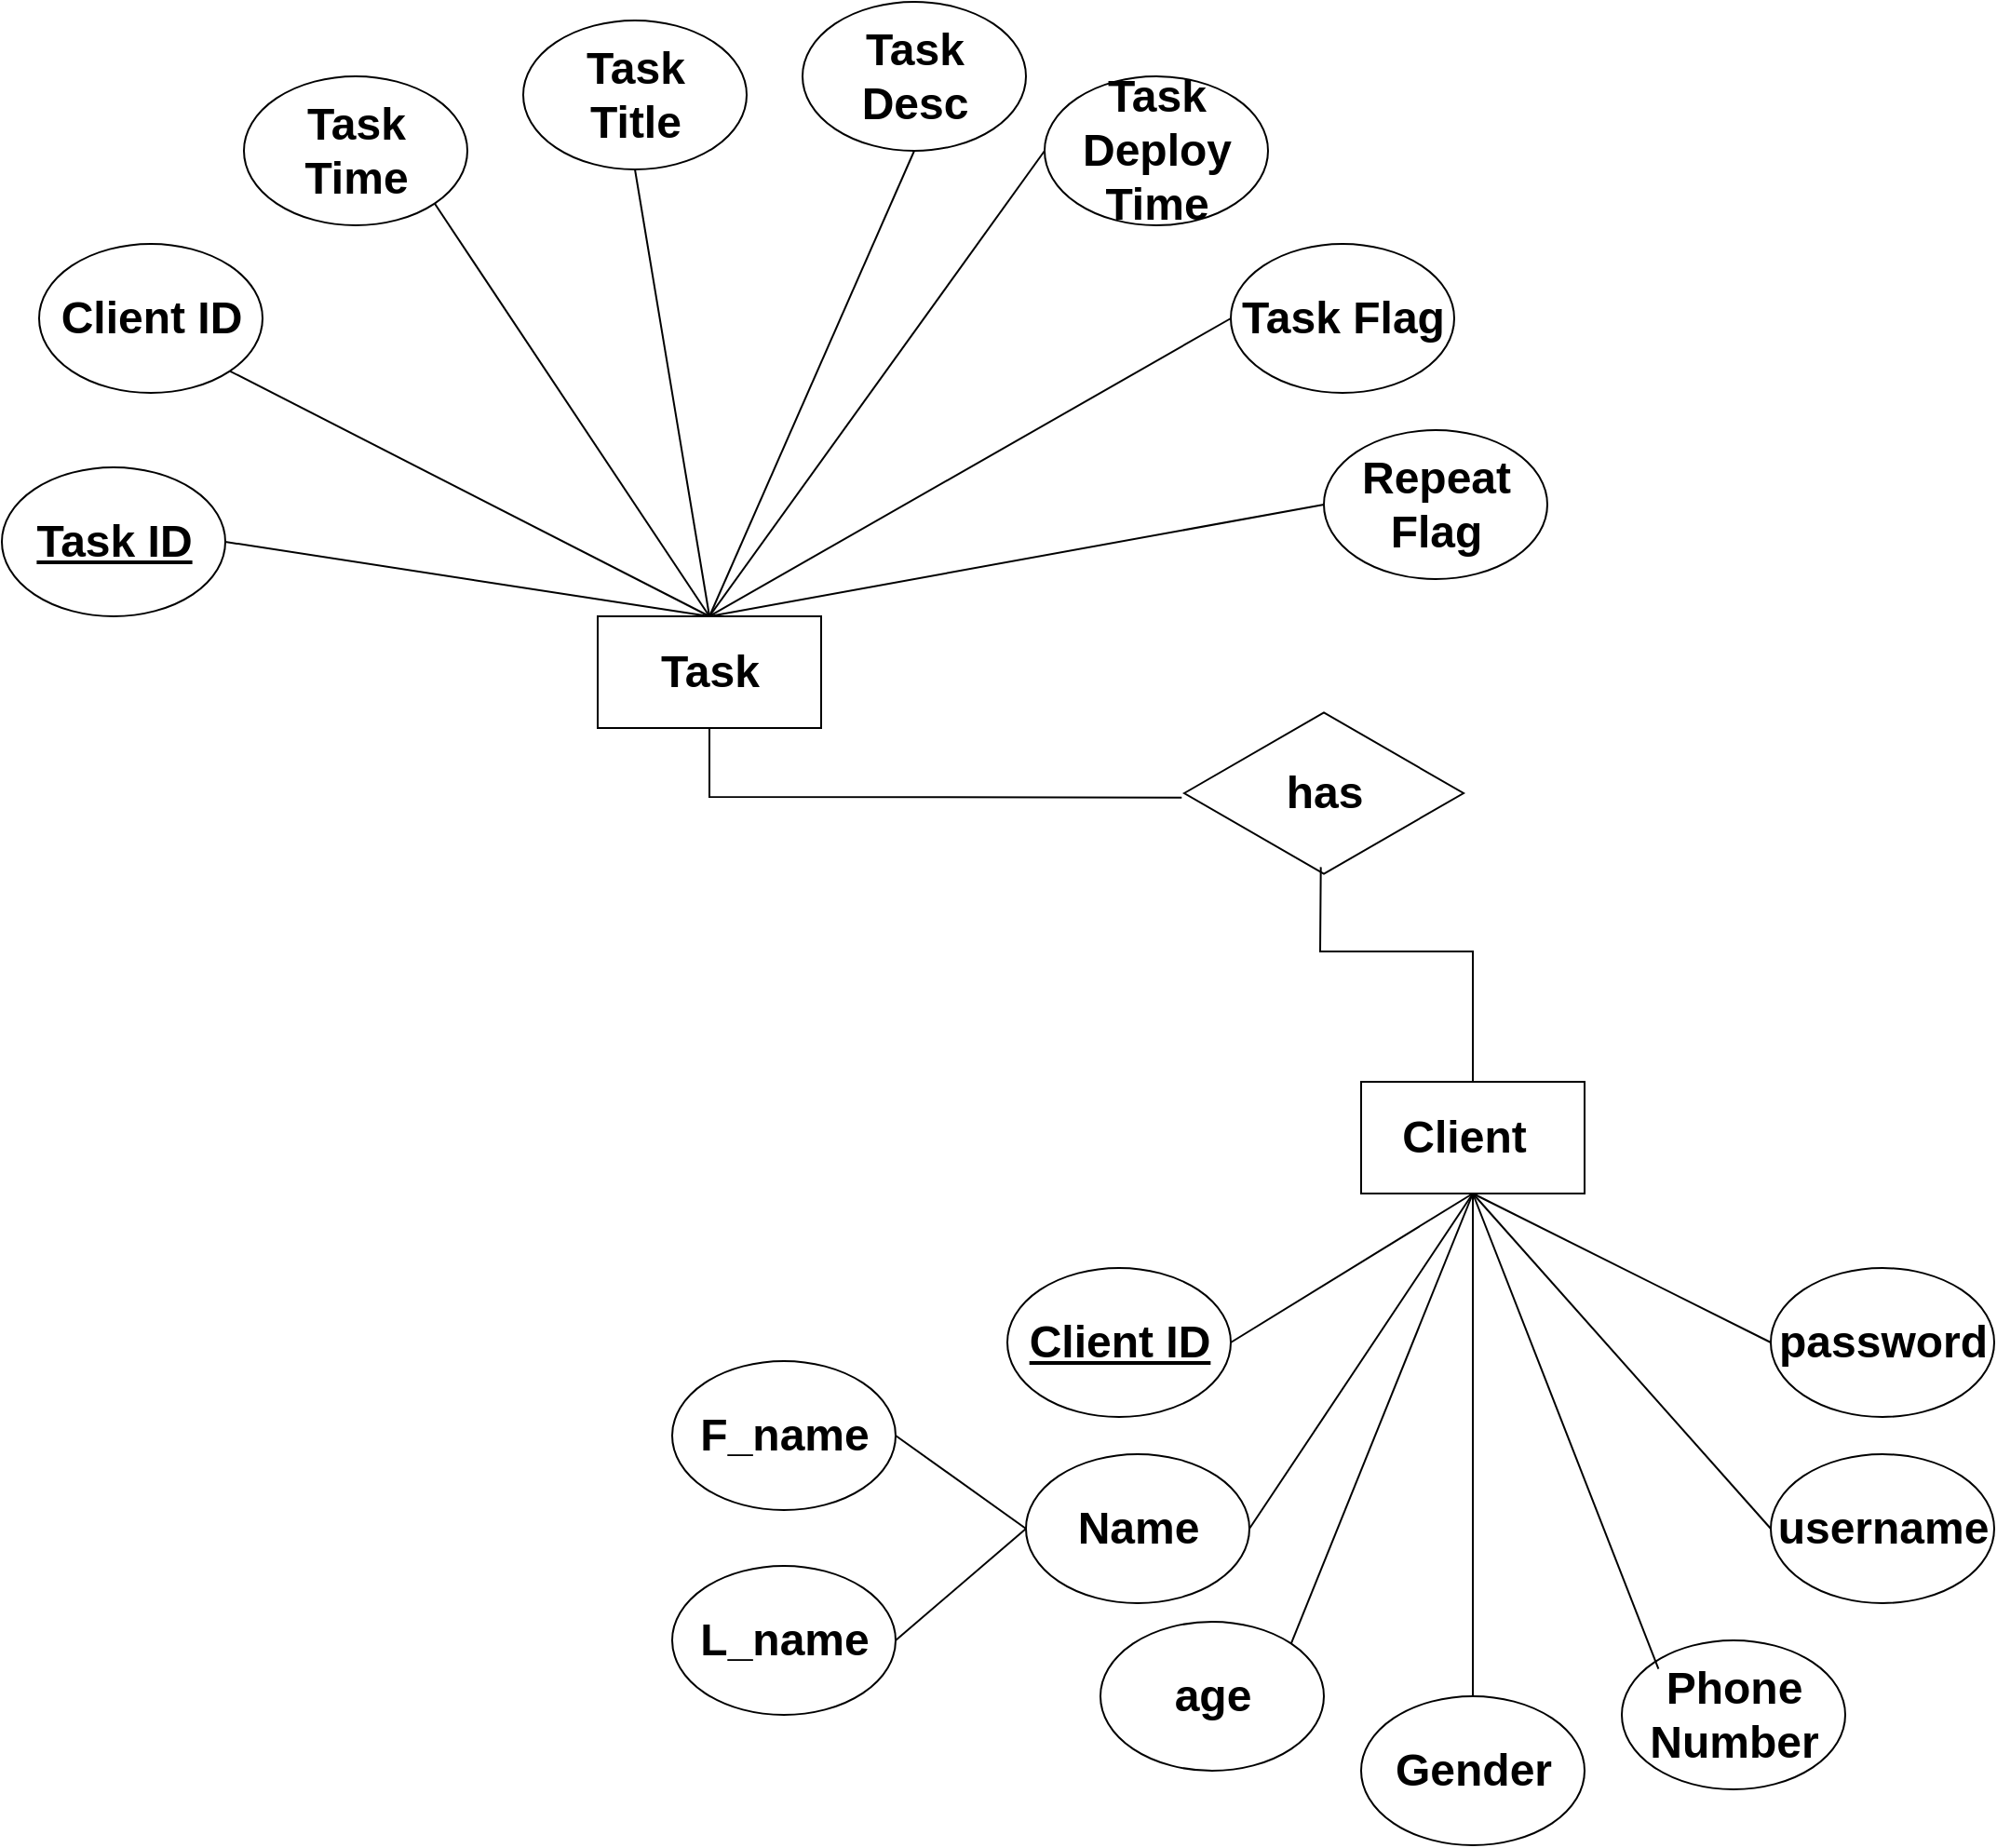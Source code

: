 <mxfile version="20.8.13" type="device"><diagram id="VlaNeaqQVGjQOEd-jNb4" name="Page-1"><mxGraphModel dx="3364" dy="2369" grid="1" gridSize="10" guides="1" tooltips="1" connect="1" arrows="1" fold="1" page="1" pageScale="1" pageWidth="850" pageHeight="1100" math="0" shadow="0"><root><mxCell id="0"/><mxCell id="1" parent="0"/><mxCell id="gQWXZZELCHe5v-A4oOE4-1" value="" style="ellipse;whiteSpace=wrap;html=1;" parent="1" vertex="1"><mxGeometry x="440" y="70" width="120" height="80" as="geometry"/></mxCell><mxCell id="gQWXZZELCHe5v-A4oOE4-2" value="Name" style="text;strokeColor=none;fillColor=none;html=1;fontSize=24;fontStyle=1;verticalAlign=middle;align=center;" parent="1" vertex="1"><mxGeometry x="450" y="90" width="100" height="40" as="geometry"/></mxCell><mxCell id="gQWXZZELCHe5v-A4oOE4-3" value="" style="ellipse;whiteSpace=wrap;html=1;" parent="1" vertex="1"><mxGeometry x="840" y="70" width="120" height="80" as="geometry"/></mxCell><mxCell id="gQWXZZELCHe5v-A4oOE4-4" value="username" style="text;strokeColor=none;fillColor=none;html=1;fontSize=24;fontStyle=1;verticalAlign=middle;align=center;" parent="1" vertex="1"><mxGeometry x="850" y="90" width="100" height="40" as="geometry"/></mxCell><mxCell id="gQWXZZELCHe5v-A4oOE4-7" value="" style="ellipse;whiteSpace=wrap;html=1;" parent="1" vertex="1"><mxGeometry x="840" y="-30" width="120" height="80" as="geometry"/></mxCell><mxCell id="gQWXZZELCHe5v-A4oOE4-8" value="password" style="text;strokeColor=none;fillColor=none;html=1;fontSize=24;fontStyle=1;verticalAlign=middle;align=center;" parent="1" vertex="1"><mxGeometry x="850" y="-10" width="100" height="40" as="geometry"/></mxCell><mxCell id="gQWXZZELCHe5v-A4oOE4-9" value="" style="ellipse;whiteSpace=wrap;html=1;" parent="1" vertex="1"><mxGeometry x="480" y="160" width="120" height="80" as="geometry"/></mxCell><mxCell id="gQWXZZELCHe5v-A4oOE4-10" value="age" style="text;strokeColor=none;fillColor=none;html=1;fontSize=24;fontStyle=1;verticalAlign=middle;align=center;" parent="1" vertex="1"><mxGeometry x="490" y="180" width="100" height="40" as="geometry"/></mxCell><mxCell id="gQWXZZELCHe5v-A4oOE4-11" value="" style="ellipse;whiteSpace=wrap;html=1;" parent="1" vertex="1"><mxGeometry x="760" y="170" width="120" height="80" as="geometry"/></mxCell><mxCell id="gQWXZZELCHe5v-A4oOE4-12" value="Phone&lt;br&gt;Number" style="text;strokeColor=none;fillColor=none;html=1;fontSize=24;fontStyle=1;verticalAlign=middle;align=center;" parent="1" vertex="1"><mxGeometry x="770" y="190" width="100" height="40" as="geometry"/></mxCell><mxCell id="gQWXZZELCHe5v-A4oOE4-13" value="" style="ellipse;whiteSpace=wrap;html=1;" parent="1" vertex="1"><mxGeometry x="620" y="200" width="120" height="80" as="geometry"/></mxCell><mxCell id="gQWXZZELCHe5v-A4oOE4-14" value="Gender" style="text;strokeColor=none;fillColor=none;html=1;fontSize=24;fontStyle=1;verticalAlign=middle;align=center;" parent="1" vertex="1"><mxGeometry x="630" y="220" width="100" height="40" as="geometry"/></mxCell><mxCell id="gQWXZZELCHe5v-A4oOE4-15" value="" style="ellipse;whiteSpace=wrap;html=1;" parent="1" vertex="1"><mxGeometry x="430" y="-30" width="120" height="80" as="geometry"/></mxCell><mxCell id="gQWXZZELCHe5v-A4oOE4-16" value="&lt;u&gt;Client ID&lt;/u&gt;" style="text;strokeColor=none;fillColor=none;html=1;fontSize=24;fontStyle=1;verticalAlign=middle;align=center;" parent="1" vertex="1"><mxGeometry x="440" y="-10" width="100" height="40" as="geometry"/></mxCell><mxCell id="gQWXZZELCHe5v-A4oOE4-19" value="" style="rounded=0;whiteSpace=wrap;html=1;" parent="1" vertex="1"><mxGeometry x="620" y="-130" width="120" height="60" as="geometry"/></mxCell><mxCell id="gQWXZZELCHe5v-A4oOE4-20" value="Client" style="text;strokeColor=none;fillColor=none;html=1;fontSize=24;fontStyle=1;verticalAlign=middle;align=center;" parent="1" vertex="1"><mxGeometry x="625" y="-120" width="100" height="40" as="geometry"/></mxCell><mxCell id="gQWXZZELCHe5v-A4oOE4-25" value="" style="ellipse;whiteSpace=wrap;html=1;" parent="1" vertex="1"><mxGeometry x="250" y="20" width="120" height="80" as="geometry"/></mxCell><mxCell id="gQWXZZELCHe5v-A4oOE4-26" value="F_name" style="text;strokeColor=none;fillColor=none;html=1;fontSize=24;fontStyle=1;verticalAlign=middle;align=center;" parent="1" vertex="1"><mxGeometry x="260" y="40" width="100" height="40" as="geometry"/></mxCell><mxCell id="gQWXZZELCHe5v-A4oOE4-27" value="" style="ellipse;whiteSpace=wrap;html=1;" parent="1" vertex="1"><mxGeometry x="250" y="130" width="120" height="80" as="geometry"/></mxCell><mxCell id="gQWXZZELCHe5v-A4oOE4-28" value="L_name" style="text;strokeColor=none;fillColor=none;html=1;fontSize=24;fontStyle=1;verticalAlign=middle;align=center;" parent="1" vertex="1"><mxGeometry x="260" y="150" width="100" height="40" as="geometry"/></mxCell><mxCell id="gQWXZZELCHe5v-A4oOE4-29" value="" style="endArrow=none;html=1;rounded=0;exitX=0;exitY=0.5;exitDx=0;exitDy=0;entryX=1;entryY=0.5;entryDx=0;entryDy=0;" parent="1" source="gQWXZZELCHe5v-A4oOE4-1" target="gQWXZZELCHe5v-A4oOE4-25" edge="1"><mxGeometry width="50" height="50" relative="1" as="geometry"><mxPoint x="720" y="100" as="sourcePoint"/><mxPoint x="770" y="50" as="targetPoint"/></mxGeometry></mxCell><mxCell id="gQWXZZELCHe5v-A4oOE4-30" value="" style="endArrow=none;html=1;rounded=0;exitX=0;exitY=0.5;exitDx=0;exitDy=0;entryX=1;entryY=0.5;entryDx=0;entryDy=0;" parent="1" source="gQWXZZELCHe5v-A4oOE4-1" target="gQWXZZELCHe5v-A4oOE4-27" edge="1"><mxGeometry width="50" height="50" relative="1" as="geometry"><mxPoint x="720" y="100" as="sourcePoint"/><mxPoint x="770" y="50" as="targetPoint"/></mxGeometry></mxCell><mxCell id="gQWXZZELCHe5v-A4oOE4-31" value="" style="endArrow=none;html=1;rounded=0;entryX=0.5;entryY=1;entryDx=0;entryDy=0;exitX=1;exitY=0.5;exitDx=0;exitDy=0;" parent="1" source="gQWXZZELCHe5v-A4oOE4-15" target="gQWXZZELCHe5v-A4oOE4-19" edge="1"><mxGeometry width="50" height="50" relative="1" as="geometry"><mxPoint x="720" y="100" as="sourcePoint"/><mxPoint x="770" y="50" as="targetPoint"/></mxGeometry></mxCell><mxCell id="gQWXZZELCHe5v-A4oOE4-32" value="" style="endArrow=none;html=1;rounded=0;exitX=1;exitY=0.5;exitDx=0;exitDy=0;" parent="1" source="gQWXZZELCHe5v-A4oOE4-1" edge="1"><mxGeometry width="50" height="50" relative="1" as="geometry"><mxPoint x="560" y="20" as="sourcePoint"/><mxPoint x="680" y="-70" as="targetPoint"/></mxGeometry></mxCell><mxCell id="gQWXZZELCHe5v-A4oOE4-33" value="" style="endArrow=none;html=1;rounded=0;entryX=0.5;entryY=1;entryDx=0;entryDy=0;exitX=1;exitY=0;exitDx=0;exitDy=0;" parent="1" source="gQWXZZELCHe5v-A4oOE4-9" target="gQWXZZELCHe5v-A4oOE4-19" edge="1"><mxGeometry width="50" height="50" relative="1" as="geometry"><mxPoint x="570" y="30" as="sourcePoint"/><mxPoint x="700" y="-50" as="targetPoint"/></mxGeometry></mxCell><mxCell id="gQWXZZELCHe5v-A4oOE4-34" value="" style="endArrow=none;html=1;rounded=0;entryX=0.5;entryY=1;entryDx=0;entryDy=0;exitX=0.5;exitY=0;exitDx=0;exitDy=0;" parent="1" source="gQWXZZELCHe5v-A4oOE4-13" target="gQWXZZELCHe5v-A4oOE4-19" edge="1"><mxGeometry width="50" height="50" relative="1" as="geometry"><mxPoint x="580" y="40" as="sourcePoint"/><mxPoint x="710" y="-40" as="targetPoint"/></mxGeometry></mxCell><mxCell id="gQWXZZELCHe5v-A4oOE4-35" value="" style="endArrow=none;html=1;rounded=0;entryX=0.5;entryY=1;entryDx=0;entryDy=0;exitX=0.097;exitY=-0.117;exitDx=0;exitDy=0;exitPerimeter=0;" parent="1" source="gQWXZZELCHe5v-A4oOE4-12" target="gQWXZZELCHe5v-A4oOE4-19" edge="1"><mxGeometry width="50" height="50" relative="1" as="geometry"><mxPoint x="590" y="50" as="sourcePoint"/><mxPoint x="720" y="-30" as="targetPoint"/></mxGeometry></mxCell><mxCell id="gQWXZZELCHe5v-A4oOE4-36" value="" style="endArrow=none;html=1;rounded=0;exitX=0;exitY=0.5;exitDx=0;exitDy=0;" parent="1" source="gQWXZZELCHe5v-A4oOE4-3" edge="1"><mxGeometry width="50" height="50" relative="1" as="geometry"><mxPoint x="789.7" y="195.32" as="sourcePoint"/><mxPoint x="680" y="-70" as="targetPoint"/></mxGeometry></mxCell><mxCell id="gQWXZZELCHe5v-A4oOE4-37" value="" style="endArrow=none;html=1;rounded=0;entryX=0.5;entryY=1;entryDx=0;entryDy=0;exitX=0;exitY=0.5;exitDx=0;exitDy=0;" parent="1" source="gQWXZZELCHe5v-A4oOE4-7" target="gQWXZZELCHe5v-A4oOE4-19" edge="1"><mxGeometry width="50" height="50" relative="1" as="geometry"><mxPoint x="799.7" y="205.32" as="sourcePoint"/><mxPoint x="700" y="-50" as="targetPoint"/></mxGeometry></mxCell><mxCell id="gQWXZZELCHe5v-A4oOE4-41" value="" style="ellipse;whiteSpace=wrap;html=1;" parent="1" vertex="1"><mxGeometry x="-90" y="-580" width="120" height="80" as="geometry"/></mxCell><mxCell id="gQWXZZELCHe5v-A4oOE4-42" value="Client ID" style="text;strokeColor=none;fillColor=none;html=1;fontSize=24;fontStyle=1;verticalAlign=middle;align=center;" parent="1" vertex="1"><mxGeometry x="-80" y="-560" width="100" height="40" as="geometry"/></mxCell><mxCell id="gQWXZZELCHe5v-A4oOE4-43" value="" style="ellipse;whiteSpace=wrap;html=1;" parent="1" vertex="1"><mxGeometry x="20" y="-670" width="120" height="80" as="geometry"/></mxCell><mxCell id="gQWXZZELCHe5v-A4oOE4-44" value="Task&lt;br&gt;Time" style="text;strokeColor=none;fillColor=none;html=1;fontSize=24;fontStyle=1;verticalAlign=middle;align=center;" parent="1" vertex="1"><mxGeometry x="30" y="-650" width="100" height="40" as="geometry"/></mxCell><mxCell id="gQWXZZELCHe5v-A4oOE4-45" value="" style="ellipse;whiteSpace=wrap;html=1;" parent="1" vertex="1"><mxGeometry x="-110" y="-460" width="120" height="80" as="geometry"/></mxCell><mxCell id="gQWXZZELCHe5v-A4oOE4-46" value="&lt;u&gt;Task ID&lt;/u&gt;" style="text;strokeColor=none;fillColor=none;html=1;fontSize=24;fontStyle=1;verticalAlign=middle;align=center;" parent="1" vertex="1"><mxGeometry x="-100" y="-440" width="100" height="40" as="geometry"/></mxCell><mxCell id="gQWXZZELCHe5v-A4oOE4-47" value="" style="ellipse;whiteSpace=wrap;html=1;" parent="1" vertex="1"><mxGeometry x="170" y="-700" width="120" height="80" as="geometry"/></mxCell><mxCell id="gQWXZZELCHe5v-A4oOE4-48" value="Task&lt;br&gt;Title" style="text;strokeColor=none;fillColor=none;html=1;fontSize=24;fontStyle=1;verticalAlign=middle;align=center;" parent="1" vertex="1"><mxGeometry x="180" y="-680" width="100" height="40" as="geometry"/></mxCell><mxCell id="gQWXZZELCHe5v-A4oOE4-49" value="" style="ellipse;whiteSpace=wrap;html=1;" parent="1" vertex="1"><mxGeometry x="320" y="-710" width="120" height="80" as="geometry"/></mxCell><mxCell id="gQWXZZELCHe5v-A4oOE4-50" value="Task&lt;br&gt;Desc" style="text;strokeColor=none;fillColor=none;html=1;fontSize=24;fontStyle=1;verticalAlign=middle;align=center;" parent="1" vertex="1"><mxGeometry x="330" y="-690" width="100" height="40" as="geometry"/></mxCell><mxCell id="gQWXZZELCHe5v-A4oOE4-51" value="" style="ellipse;whiteSpace=wrap;html=1;" parent="1" vertex="1"><mxGeometry x="550" y="-580" width="120" height="80" as="geometry"/></mxCell><mxCell id="gQWXZZELCHe5v-A4oOE4-52" value="Task Flag" style="text;strokeColor=none;fillColor=none;html=1;fontSize=24;fontStyle=1;verticalAlign=middle;align=center;" parent="1" vertex="1"><mxGeometry x="560" y="-560" width="100" height="40" as="geometry"/></mxCell><mxCell id="gQWXZZELCHe5v-A4oOE4-53" value="" style="ellipse;whiteSpace=wrap;html=1;" parent="1" vertex="1"><mxGeometry x="450" y="-670" width="120" height="80" as="geometry"/></mxCell><mxCell id="gQWXZZELCHe5v-A4oOE4-54" value="Task&lt;br&gt;Deploy&lt;br&gt;Time" style="text;strokeColor=none;fillColor=none;html=1;fontSize=24;fontStyle=1;verticalAlign=middle;align=center;" parent="1" vertex="1"><mxGeometry x="460" y="-650" width="100" height="40" as="geometry"/></mxCell><mxCell id="gQWXZZELCHe5v-A4oOE4-56" value="" style="rounded=0;whiteSpace=wrap;html=1;" parent="1" vertex="1"><mxGeometry x="210" y="-380" width="120" height="60" as="geometry"/></mxCell><mxCell id="gQWXZZELCHe5v-A4oOE4-57" value="Task" style="text;strokeColor=none;fillColor=none;html=1;fontSize=24;fontStyle=1;verticalAlign=middle;align=center;" parent="1" vertex="1"><mxGeometry x="220" y="-370" width="100" height="40" as="geometry"/></mxCell><mxCell id="gQWXZZELCHe5v-A4oOE4-58" value="" style="endArrow=none;html=1;rounded=0;entryX=0;entryY=0.5;entryDx=0;entryDy=0;exitX=0.5;exitY=0;exitDx=0;exitDy=0;" parent="1" source="gQWXZZELCHe5v-A4oOE4-56" target="gQWXZZELCHe5v-A4oOE4-51" edge="1"><mxGeometry width="50" height="50" relative="1" as="geometry"><mxPoint x="400" y="-320" as="sourcePoint"/><mxPoint x="450" y="-370" as="targetPoint"/></mxGeometry></mxCell><mxCell id="gQWXZZELCHe5v-A4oOE4-59" value="" style="endArrow=none;html=1;rounded=0;entryX=1;entryY=0.5;entryDx=0;entryDy=0;" parent="1" target="gQWXZZELCHe5v-A4oOE4-45" edge="1"><mxGeometry width="50" height="50" relative="1" as="geometry"><mxPoint x="270" y="-380" as="sourcePoint"/><mxPoint x="30" y="-380" as="targetPoint"/></mxGeometry></mxCell><mxCell id="gQWXZZELCHe5v-A4oOE4-60" value="" style="endArrow=none;html=1;rounded=0;entryX=0;entryY=0.5;entryDx=0;entryDy=0;" parent="1" target="gQWXZZELCHe5v-A4oOE4-53" edge="1"><mxGeometry width="50" height="50" relative="1" as="geometry"><mxPoint x="270" y="-380" as="sourcePoint"/><mxPoint x="550" y="-480" as="targetPoint"/></mxGeometry></mxCell><mxCell id="gQWXZZELCHe5v-A4oOE4-61" value="" style="endArrow=none;html=1;rounded=0;entryX=0.5;entryY=1;entryDx=0;entryDy=0;" parent="1" target="gQWXZZELCHe5v-A4oOE4-49" edge="1"><mxGeometry width="50" height="50" relative="1" as="geometry"><mxPoint x="270" y="-380" as="sourcePoint"/><mxPoint x="560" y="-470" as="targetPoint"/></mxGeometry></mxCell><mxCell id="gQWXZZELCHe5v-A4oOE4-62" value="" style="endArrow=none;html=1;rounded=0;entryX=0.5;entryY=1;entryDx=0;entryDy=0;" parent="1" target="gQWXZZELCHe5v-A4oOE4-47" edge="1"><mxGeometry width="50" height="50" relative="1" as="geometry"><mxPoint x="270" y="-380" as="sourcePoint"/><mxPoint x="570" y="-460" as="targetPoint"/></mxGeometry></mxCell><mxCell id="gQWXZZELCHe5v-A4oOE4-63" value="" style="endArrow=none;html=1;rounded=0;entryX=1;entryY=1;entryDx=0;entryDy=0;" parent="1" target="gQWXZZELCHe5v-A4oOE4-43" edge="1"><mxGeometry width="50" height="50" relative="1" as="geometry"><mxPoint x="270" y="-380" as="sourcePoint"/><mxPoint x="580" y="-450" as="targetPoint"/></mxGeometry></mxCell><mxCell id="gQWXZZELCHe5v-A4oOE4-64" value="" style="endArrow=none;html=1;rounded=0;entryX=1;entryY=1;entryDx=0;entryDy=0;" parent="1" target="gQWXZZELCHe5v-A4oOE4-41" edge="1"><mxGeometry width="50" height="50" relative="1" as="geometry"><mxPoint x="270" y="-380" as="sourcePoint"/><mxPoint x="590" y="-440" as="targetPoint"/></mxGeometry></mxCell><mxCell id="gQWXZZELCHe5v-A4oOE4-65" value="" style="html=1;whiteSpace=wrap;aspect=fixed;shape=isoRectangle;" parent="1" vertex="1"><mxGeometry x="525" y="-330" width="150" height="90" as="geometry"/></mxCell><mxCell id="gQWXZZELCHe5v-A4oOE4-66" value="has" style="text;strokeColor=none;fillColor=none;html=1;fontSize=24;fontStyle=1;verticalAlign=middle;align=center;" parent="1" vertex="1"><mxGeometry x="550" y="-305" width="100" height="40" as="geometry"/></mxCell><mxCell id="gQWXZZELCHe5v-A4oOE4-67" value="" style="endArrow=none;html=1;rounded=0;entryX=0.489;entryY=0.941;entryDx=0;entryDy=0;entryPerimeter=0;exitX=0.5;exitY=0;exitDx=0;exitDy=0;" parent="1" source="gQWXZZELCHe5v-A4oOE4-19" target="gQWXZZELCHe5v-A4oOE4-65" edge="1"><mxGeometry width="50" height="50" relative="1" as="geometry"><mxPoint x="570" y="-130" as="sourcePoint"/><mxPoint x="620" y="-180" as="targetPoint"/><Array as="points"><mxPoint x="680" y="-200"/><mxPoint x="598" y="-200"/></Array></mxGeometry></mxCell><mxCell id="gQWXZZELCHe5v-A4oOE4-68" value="" style="endArrow=none;html=1;rounded=0;entryX=-0.009;entryY=0.526;entryDx=0;entryDy=0;entryPerimeter=0;exitX=0.5;exitY=1;exitDx=0;exitDy=0;" parent="1" source="gQWXZZELCHe5v-A4oOE4-56" target="gQWXZZELCHe5v-A4oOE4-65" edge="1"><mxGeometry width="50" height="50" relative="1" as="geometry"><mxPoint x="570" y="-130" as="sourcePoint"/><mxPoint x="620" y="-180" as="targetPoint"/><Array as="points"><mxPoint x="270" y="-283"/></Array></mxGeometry></mxCell><mxCell id="gQWXZZELCHe5v-A4oOE4-69" value="" style="ellipse;whiteSpace=wrap;html=1;" parent="1" vertex="1"><mxGeometry x="600" y="-480" width="120" height="80" as="geometry"/></mxCell><mxCell id="gQWXZZELCHe5v-A4oOE4-70" value="Repeat&lt;br&gt;Flag" style="text;strokeColor=none;fillColor=none;html=1;fontSize=24;fontStyle=1;verticalAlign=middle;align=center;" parent="1" vertex="1"><mxGeometry x="610" y="-460" width="100" height="40" as="geometry"/></mxCell><mxCell id="gQWXZZELCHe5v-A4oOE4-71" value="" style="endArrow=none;html=1;rounded=0;entryX=0;entryY=0.5;entryDx=0;entryDy=0;" parent="1" target="gQWXZZELCHe5v-A4oOE4-69" edge="1"><mxGeometry width="50" height="50" relative="1" as="geometry"><mxPoint x="270" y="-380" as="sourcePoint"/><mxPoint x="610" y="-320" as="targetPoint"/></mxGeometry></mxCell></root></mxGraphModel></diagram></mxfile>